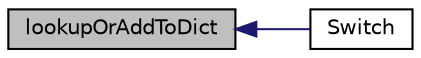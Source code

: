digraph "lookupOrAddToDict"
{
  bgcolor="transparent";
  edge [fontname="Helvetica",fontsize="10",labelfontname="Helvetica",labelfontsize="10"];
  node [fontname="Helvetica",fontsize="10",shape=record];
  rankdir="LR";
  Node1 [label="lookupOrAddToDict",height=0.2,width=0.4,color="black", fillcolor="grey75", style="filled", fontcolor="black"];
  Node1 -> Node2 [dir="back",color="midnightblue",fontsize="10",style="solid",fontname="Helvetica"];
  Node2 [label="Switch",height=0.2,width=0.4,color="black",URL="$a02517.html#ae6eab8472522a842f0e9c256a98c045d",tooltip="Construct from integer values (treats integer as bool value) "];
}
